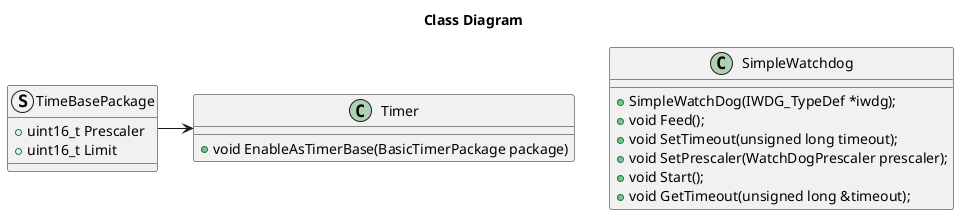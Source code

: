 @startuml ClassDiagram
Title Class Diagram

Class Timer
{
   {method} + void EnableAsTimerBase(BasicTimerPackage package)
}

Class SimpleWatchdog
{
        {method} + SimpleWatchDog(IWDG_TypeDef *iwdg);
        {method} + void Feed();
        {method} + void SetTimeout(unsigned long timeout);
        {method} + void SetPrescaler(WatchDogPrescaler prescaler);
        {method} + void Start();
        {method} + void GetTimeout(unsigned long &timeout);
}

struct TimeBasePackage
{
    {field} + uint16_t Prescaler
    {field} + uint16_t Limit 
}

' struct PWMTimerPackage
' {
'     {field} + uint16_t Pulse;
' }

TimeBasePackage -> Timer

@enduml
